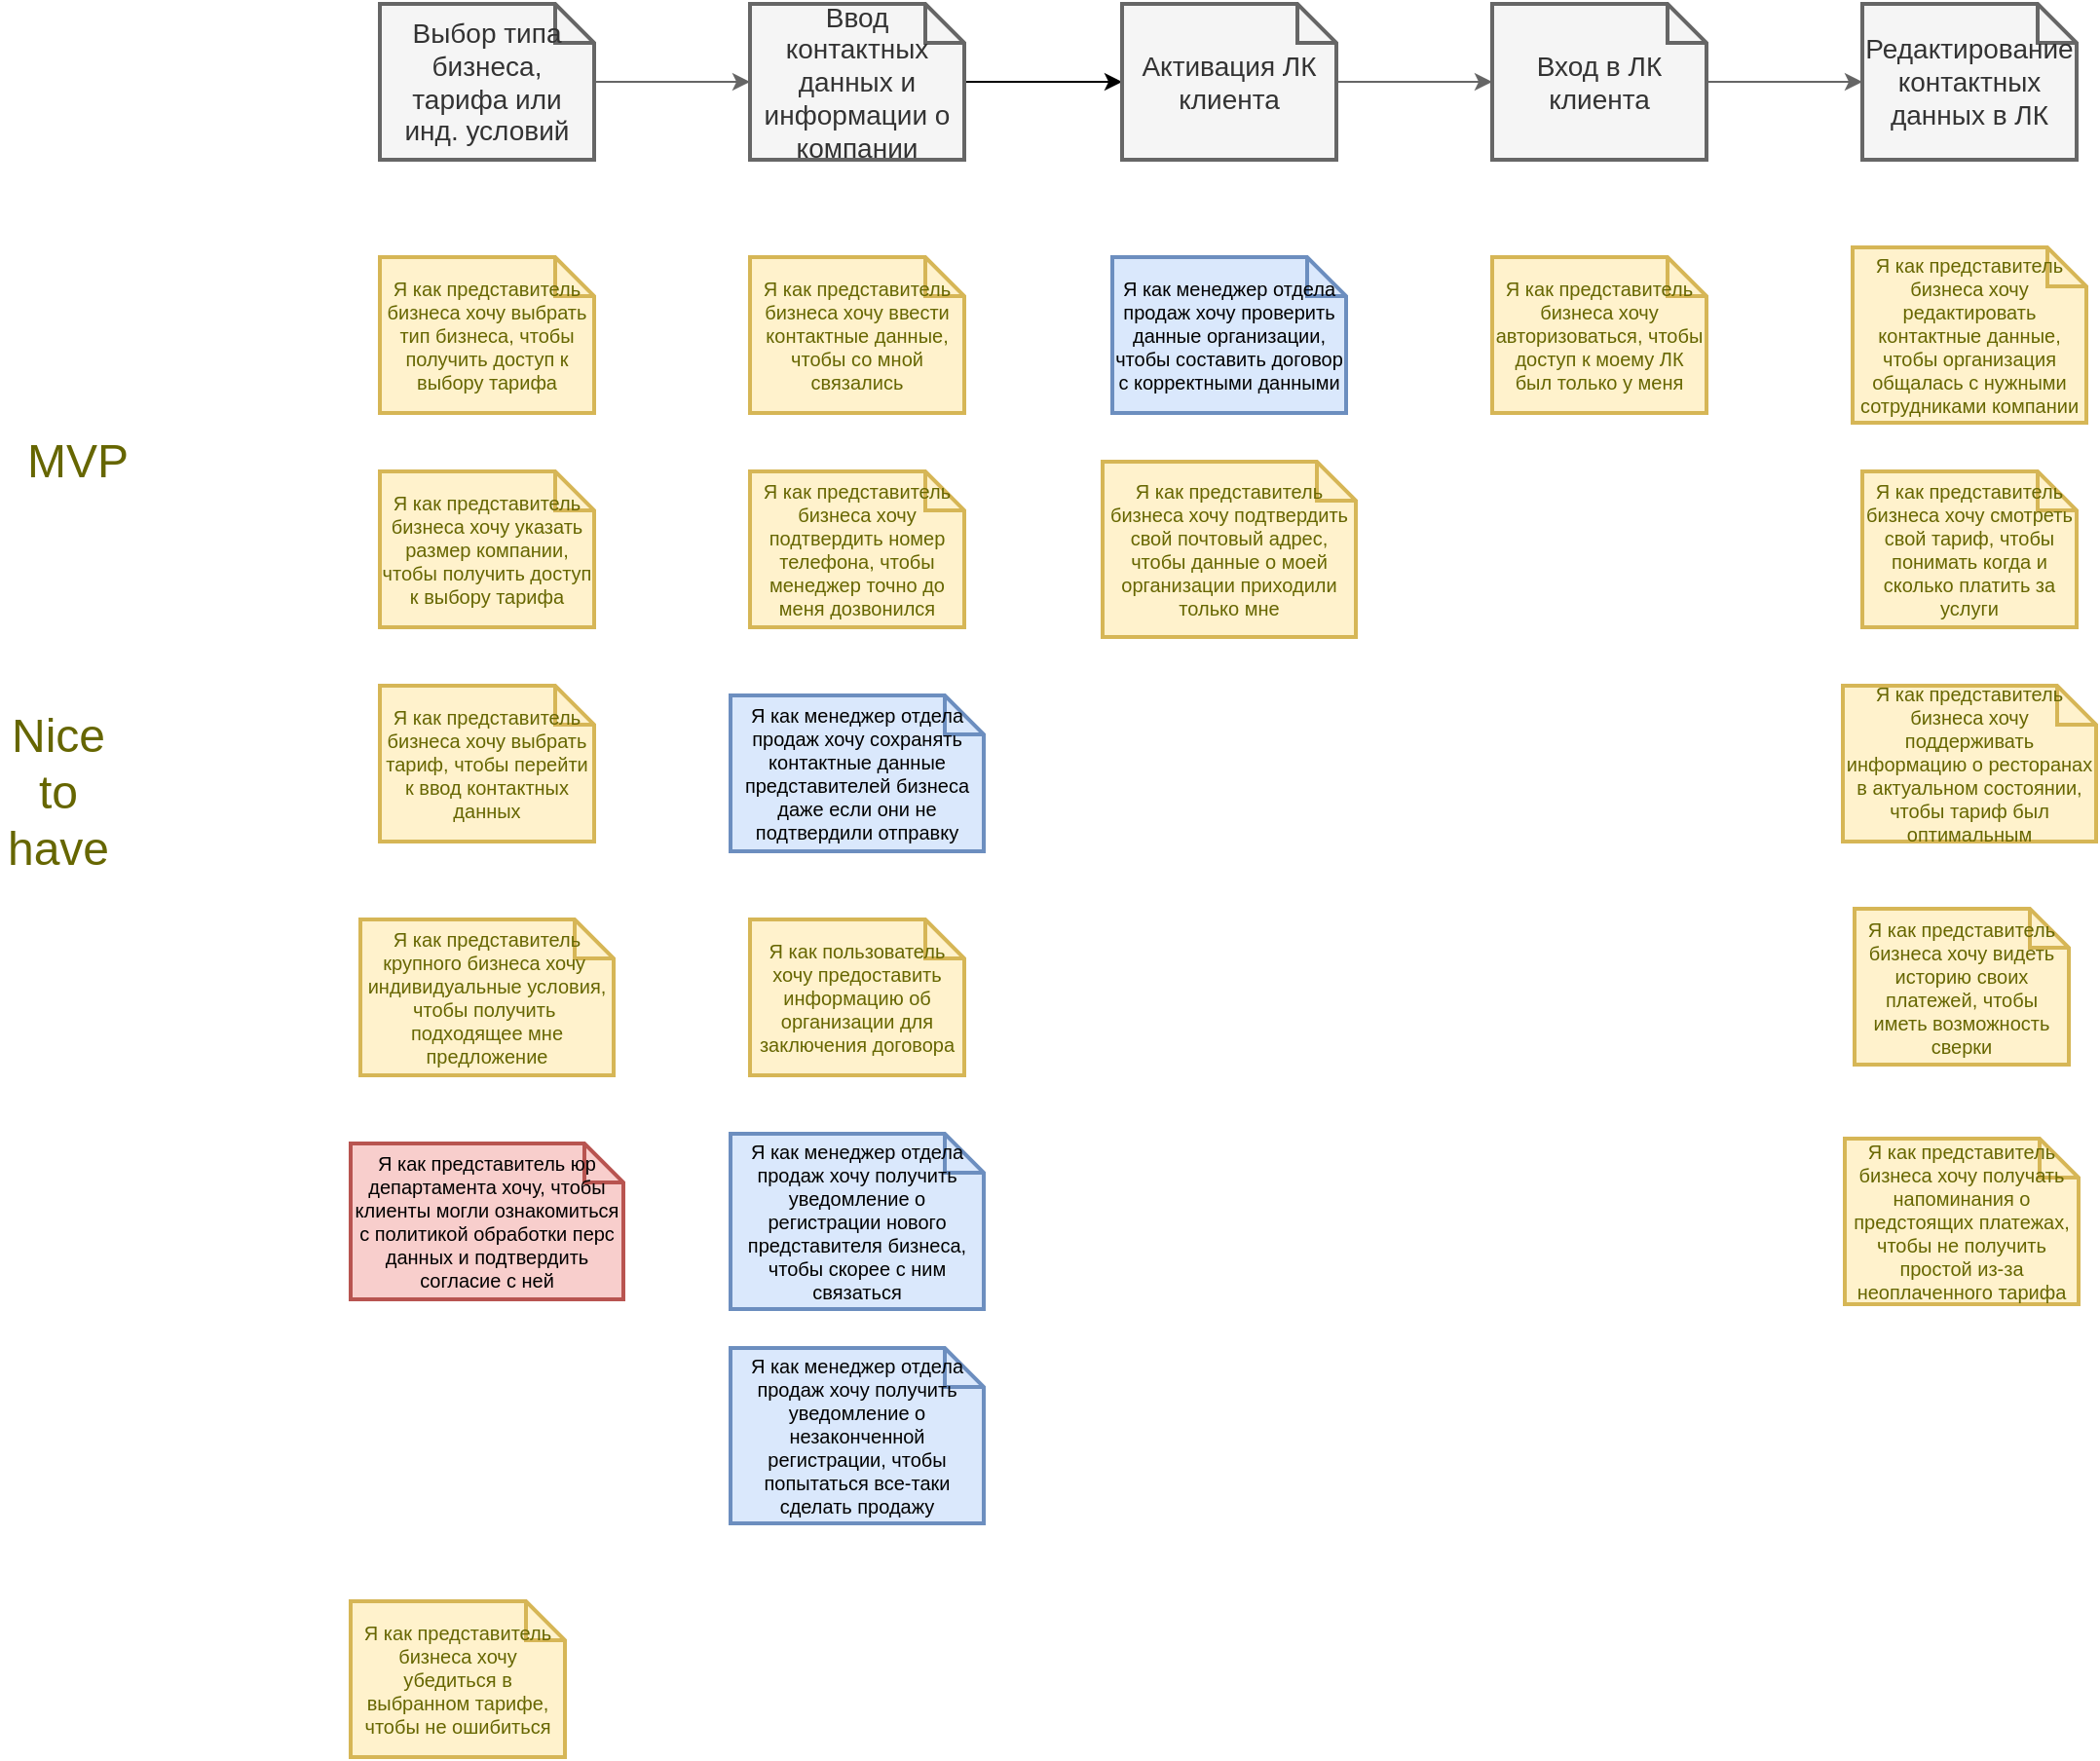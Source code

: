 <mxfile version="17.4.5" type="github">
  <diagram id="AL4FGgEh2XQJVH4AOL0E" name="Page-1">
    <mxGraphModel dx="738" dy="465" grid="1" gridSize="10" guides="1" tooltips="1" connect="1" arrows="1" fold="1" page="1" pageScale="1" pageWidth="827" pageHeight="1169" math="0" shadow="0">
      <root>
        <mxCell id="0" />
        <mxCell id="1" parent="0" />
        <mxCell id="pUq5BihtKd1USRifQXfm-3" value="" style="edgeStyle=orthogonalEdgeStyle;rounded=0;orthogonalLoop=1;jettySize=auto;html=1;fillColor=#f5f5f5;strokeColor=#666666;" edge="1" parent="1" source="pUq5BihtKd1USRifQXfm-4" target="pUq5BihtKd1USRifQXfm-6">
          <mxGeometry relative="1" as="geometry" />
        </mxCell>
        <mxCell id="pUq5BihtKd1USRifQXfm-4" value="Выбор типа бизнеса, тарифа или инд. условий" style="shape=note;strokeWidth=2;fontSize=14;size=20;whiteSpace=wrap;html=1;fillColor=#f5f5f5;fontColor=#333333;strokeColor=#666666;" vertex="1" parent="1">
          <mxGeometry x="245.0" y="30" width="110.0" height="80" as="geometry" />
        </mxCell>
        <mxCell id="pUq5BihtKd1USRifQXfm-34" style="edgeStyle=orthogonalEdgeStyle;rounded=0;orthogonalLoop=1;jettySize=auto;html=1;entryX=0;entryY=0.5;entryDx=0;entryDy=0;entryPerimeter=0;" edge="1" parent="1" source="pUq5BihtKd1USRifQXfm-6" target="pUq5BihtKd1USRifQXfm-10">
          <mxGeometry relative="1" as="geometry" />
        </mxCell>
        <mxCell id="pUq5BihtKd1USRifQXfm-6" value="Ввод контактных данных и информации о компании" style="shape=note;strokeWidth=2;fontSize=14;size=20;whiteSpace=wrap;html=1;fillColor=#f5f5f5;fontColor=#333333;strokeColor=#666666;" vertex="1" parent="1">
          <mxGeometry x="435.0" y="30" width="110.0" height="80" as="geometry" />
        </mxCell>
        <mxCell id="pUq5BihtKd1USRifQXfm-9" value="" style="edgeStyle=orthogonalEdgeStyle;rounded=0;orthogonalLoop=1;jettySize=auto;html=1;fillColor=#f5f5f5;strokeColor=#666666;" edge="1" parent="1" source="pUq5BihtKd1USRifQXfm-10" target="pUq5BihtKd1USRifQXfm-12">
          <mxGeometry relative="1" as="geometry" />
        </mxCell>
        <mxCell id="pUq5BihtKd1USRifQXfm-10" value="Активация ЛК клиента" style="shape=note;strokeWidth=2;fontSize=14;size=20;whiteSpace=wrap;html=1;fillColor=#f5f5f5;fontColor=#333333;strokeColor=#666666;" vertex="1" parent="1">
          <mxGeometry x="626.0" y="30" width="110.0" height="80" as="geometry" />
        </mxCell>
        <mxCell id="pUq5BihtKd1USRifQXfm-11" value="" style="edgeStyle=orthogonalEdgeStyle;rounded=0;orthogonalLoop=1;jettySize=auto;html=1;fillColor=#f5f5f5;strokeColor=#666666;" edge="1" parent="1" source="pUq5BihtKd1USRifQXfm-12" target="pUq5BihtKd1USRifQXfm-13">
          <mxGeometry relative="1" as="geometry" />
        </mxCell>
        <mxCell id="pUq5BihtKd1USRifQXfm-12" value="Вход в ЛК клиента" style="shape=note;strokeWidth=2;fontSize=14;size=20;whiteSpace=wrap;html=1;fillColor=#f5f5f5;fontColor=#333333;strokeColor=#666666;" vertex="1" parent="1">
          <mxGeometry x="816.0" y="30" width="110.0" height="80" as="geometry" />
        </mxCell>
        <mxCell id="pUq5BihtKd1USRifQXfm-13" value="Редактирование контактных данных в ЛК" style="shape=note;strokeWidth=2;fontSize=14;size=20;whiteSpace=wrap;html=1;fillColor=#f5f5f5;fontColor=#333333;strokeColor=#666666;" vertex="1" parent="1">
          <mxGeometry x="1006.0" y="30" width="110.0" height="80" as="geometry" />
        </mxCell>
        <mxCell id="pUq5BihtKd1USRifQXfm-14" value="Я как представитель бизнеса хочу выбрать тип бизнеса, чтобы получить доступ к выбору тарифа" style="shape=note;strokeWidth=2;fontSize=10;size=20;whiteSpace=wrap;html=1;fillColor=#fff2cc;strokeColor=#d6b656;fontColor=#666600;" vertex="1" parent="1">
          <mxGeometry x="245.0" y="160" width="110.0" height="80" as="geometry" />
        </mxCell>
        <mxCell id="pUq5BihtKd1USRifQXfm-15" value="Я как представитель бизнеса хочу указать размер компании, чтобы получить доступ к выбору тарифа" style="shape=note;strokeWidth=2;fontSize=10;size=20;whiteSpace=wrap;fillColor=#fff2cc;strokeColor=#d6b656;fontColor=#666600;html=1;" vertex="1" parent="1">
          <mxGeometry x="245.0" y="270" width="110.0" height="80" as="geometry" />
        </mxCell>
        <mxCell id="pUq5BihtKd1USRifQXfm-16" value="Я как представитель крупного бизнеса хочу&amp;nbsp; индивидуальные условия, чтобы получить&amp;nbsp; подходящее мне предложение&lt;br style=&quot;font-size: 10px;&quot;&gt;" style="shape=note;strokeWidth=2;fontSize=10;size=20;fillColor=#fff2cc;strokeColor=#d6b656;fontColor=#666600;whiteSpace=wrap;html=1;" vertex="1" parent="1">
          <mxGeometry x="235" y="500" width="130" height="80" as="geometry" />
        </mxCell>
        <mxCell id="pUq5BihtKd1USRifQXfm-17" value="Я как представитель бизнеса хочу убедиться в выбранном тарифе, чтобы не ошибиться" style="shape=note;strokeWidth=2;fontSize=10;size=20;fillColor=#fff2cc;strokeColor=#d6b656;whiteSpace=wrap;html=1;fontColor=#666600;" vertex="1" parent="1">
          <mxGeometry x="230" y="850" width="110" height="80" as="geometry" />
        </mxCell>
        <mxCell id="pUq5BihtKd1USRifQXfm-18" value="Я как представитель бизнеса хочу ввести контактные данные, чтобы со мной связались" style="shape=note;strokeWidth=2;fontSize=10;size=20;whiteSpace=wrap;fillColor=#fff2cc;strokeColor=#d6b656;fontColor=#666600;html=1;" vertex="1" parent="1">
          <mxGeometry x="435.0" y="160" width="110.0" height="80" as="geometry" />
        </mxCell>
        <mxCell id="pUq5BihtKd1USRifQXfm-19" value="Я как представитель бизнеса хочу подтвердить номер телефона, чтобы менеджер точно до меня дозвонился" style="shape=note;strokeWidth=2;fontSize=10;size=20;fillColor=#fff2cc;strokeColor=#d6b656;whiteSpace=wrap;html=1;fontColor=#666600;" vertex="1" parent="1">
          <mxGeometry x="435" y="270" width="110" height="80" as="geometry" />
        </mxCell>
        <mxCell id="pUq5BihtKd1USRifQXfm-20" value="Я как пользователь хочу предоставить информацию об организации для заключения договора" style="shape=note;strokeWidth=2;fontSize=10;size=20;whiteSpace=wrap;fillColor=#fff2cc;strokeColor=#d6b656;fontColor=#666600;html=1;" vertex="1" parent="1">
          <mxGeometry x="435.0" y="500" width="110.0" height="80" as="geometry" />
        </mxCell>
        <mxCell id="pUq5BihtKd1USRifQXfm-21" value="Я как представитель бизнеса хочу подтвердить свой почтовый адрес, чтобы данные о моей организации приходили только мне" style="shape=note;strokeWidth=2;fontSize=10;size=20;whiteSpace=wrap;fillColor=#fff2cc;strokeColor=#d6b656;fontColor=#666600;html=1;" vertex="1" parent="1">
          <mxGeometry x="616" y="265" width="130" height="90" as="geometry" />
        </mxCell>
        <mxCell id="pUq5BihtKd1USRifQXfm-22" value="Я как представитель бизнеса хочу авторизоваться, чтобы доступ к моему ЛК был только у меня" style="shape=note;strokeWidth=2;fontSize=10;size=20;whiteSpace=wrap;fillColor=#fff2cc;strokeColor=#d6b656;fontColor=#666600;html=1;" vertex="1" parent="1">
          <mxGeometry x="816.0" y="160" width="110.0" height="80" as="geometry" />
        </mxCell>
        <mxCell id="pUq5BihtKd1USRifQXfm-23" value="Я как менеджер отдела продаж хочу сохранять контактные данные представителей бизнеса даже если они не подтвердили отправку" style="shape=note;strokeWidth=2;fontSize=10;size=20;fillColor=#dae8fc;strokeColor=#6c8ebf;whiteSpace=wrap;html=1;" vertex="1" parent="1">
          <mxGeometry x="425" y="385" width="130" height="80" as="geometry" />
        </mxCell>
        <mxCell id="pUq5BihtKd1USRifQXfm-24" value="Я как представитель бизнеса хочу редактировать контактные данные, чтобы организация общалась с нужными сотрудниками компании" style="shape=note;strokeWidth=2;fontSize=10;size=20;whiteSpace=wrap;fillColor=#fff2cc;strokeColor=#d6b656;fontColor=#666600;html=1;" vertex="1" parent="1">
          <mxGeometry x="1001" y="155" width="120" height="90" as="geometry" />
        </mxCell>
        <mxCell id="pUq5BihtKd1USRifQXfm-25" value="Я как менеджер отдела продаж хочу проверить данные организации, чтобы составить договор с корректными данными" style="shape=note;strokeWidth=2;fontSize=10;size=20;whiteSpace=wrap;fillColor=#dae8fc;strokeColor=#6c8ebf;html=1;" vertex="1" parent="1">
          <mxGeometry x="621" y="160" width="120" height="80" as="geometry" />
        </mxCell>
        <mxCell id="pUq5BihtKd1USRifQXfm-26" value="Я как представитель бизнеса хочу смотреть свой тариф, чтобы понимать когда и сколько платить за услуги" style="shape=note;strokeWidth=2;fontSize=10;size=20;whiteSpace=wrap;fillColor=#fff2cc;strokeColor=#d6b656;fontColor=#666600;html=1;" vertex="1" parent="1">
          <mxGeometry x="1006.0" y="270" width="110.0" height="80" as="geometry" />
        </mxCell>
        <mxCell id="pUq5BihtKd1USRifQXfm-27" value="Я как представитель бизнеса хочу поддерживать информацию о ресторанах в актуальном состоянии, чтобы тариф был оптимальным" style="shape=note;strokeWidth=2;fontSize=10;size=20;whiteSpace=wrap;fillColor=#fff2cc;strokeColor=#d6b656;fontColor=#666600;html=1;" vertex="1" parent="1">
          <mxGeometry x="996" y="380" width="130" height="80" as="geometry" />
        </mxCell>
        <mxCell id="pUq5BihtKd1USRifQXfm-29" value="Я как представитель бизнеса хочу видеть историю своих платежей, чтобы иметь возможность сверки" style="shape=note;strokeWidth=2;fontSize=10;size=20;whiteSpace=wrap;fillColor=#fff2cc;strokeColor=#d6b656;fontColor=#666600;html=1;" vertex="1" parent="1">
          <mxGeometry x="1002.0" y="494.5" width="110.0" height="80" as="geometry" />
        </mxCell>
        <mxCell id="pUq5BihtKd1USRifQXfm-30" value="Я как представитель юр департамента хочу, чтобы клиенты могли ознакомиться с политикой обработки перс данных и подтвердить согласие с ней" style="shape=note;strokeWidth=2;fontSize=10;size=20;whiteSpace=wrap;html=1;fillColor=#f8cecc;strokeColor=#b85450;" vertex="1" parent="1">
          <mxGeometry x="230" y="615" width="140" height="80" as="geometry" />
        </mxCell>
        <mxCell id="pUq5BihtKd1USRifQXfm-33" value="Я как представитель бизнеса хочу выбрать тариф, чтобы перейти к ввод контактных данных" style="shape=note;strokeWidth=2;fontSize=10;size=20;whiteSpace=wrap;fillColor=#fff2cc;strokeColor=#d6b656;fontColor=#666600;html=1;" vertex="1" parent="1">
          <mxGeometry x="245.0" y="380" width="110.0" height="80" as="geometry" />
        </mxCell>
        <mxCell id="pUq5BihtKd1USRifQXfm-35" value="Я как менеджер отдела продаж хочу получить уведомление о регистрации нового представителя бизнеса, чтобы скорее с ним связаться" style="shape=note;strokeWidth=2;fontSize=10;size=20;fillColor=#dae8fc;strokeColor=#6c8ebf;whiteSpace=wrap;html=1;" vertex="1" parent="1">
          <mxGeometry x="425" y="610" width="130" height="90" as="geometry" />
        </mxCell>
        <mxCell id="pUq5BihtKd1USRifQXfm-36" value="Я как менеджер отдела продаж хочу получить уведомление о незаконченной регистрации, чтобы попытаться все-таки сделать продажу" style="shape=note;strokeWidth=2;fontSize=10;size=20;fillColor=#dae8fc;strokeColor=#6c8ebf;whiteSpace=wrap;html=1;" vertex="1" parent="1">
          <mxGeometry x="425" y="720" width="130" height="90" as="geometry" />
        </mxCell>
        <mxCell id="pUq5BihtKd1USRifQXfm-37" value="Я как представитель бизнеса хочу получать напоминания о предстоящих платежах, чтобы не получить простой из-за неоплаченного тарифа" style="shape=note;strokeWidth=2;fontSize=10;size=20;whiteSpace=wrap;fillColor=#fff2cc;strokeColor=#d6b656;fontColor=#666600;html=1;" vertex="1" parent="1">
          <mxGeometry x="997" y="612.5" width="120" height="85" as="geometry" />
        </mxCell>
        <mxCell id="pUq5BihtKd1USRifQXfm-38" value="MVP" style="text;html=1;strokeColor=none;fillColor=none;align=center;verticalAlign=middle;whiteSpace=wrap;rounded=0;fontColor=#666600;fontSize=24;" vertex="1" parent="1">
          <mxGeometry x="60" y="250" width="60" height="30" as="geometry" />
        </mxCell>
        <mxCell id="pUq5BihtKd1USRifQXfm-39" value="Nice to have" style="text;html=1;strokeColor=none;fillColor=none;align=center;verticalAlign=middle;whiteSpace=wrap;rounded=0;fontColor=#666600;fontSize=24;" vertex="1" parent="1">
          <mxGeometry x="50" y="420" width="60" height="30" as="geometry" />
        </mxCell>
      </root>
    </mxGraphModel>
  </diagram>
</mxfile>
